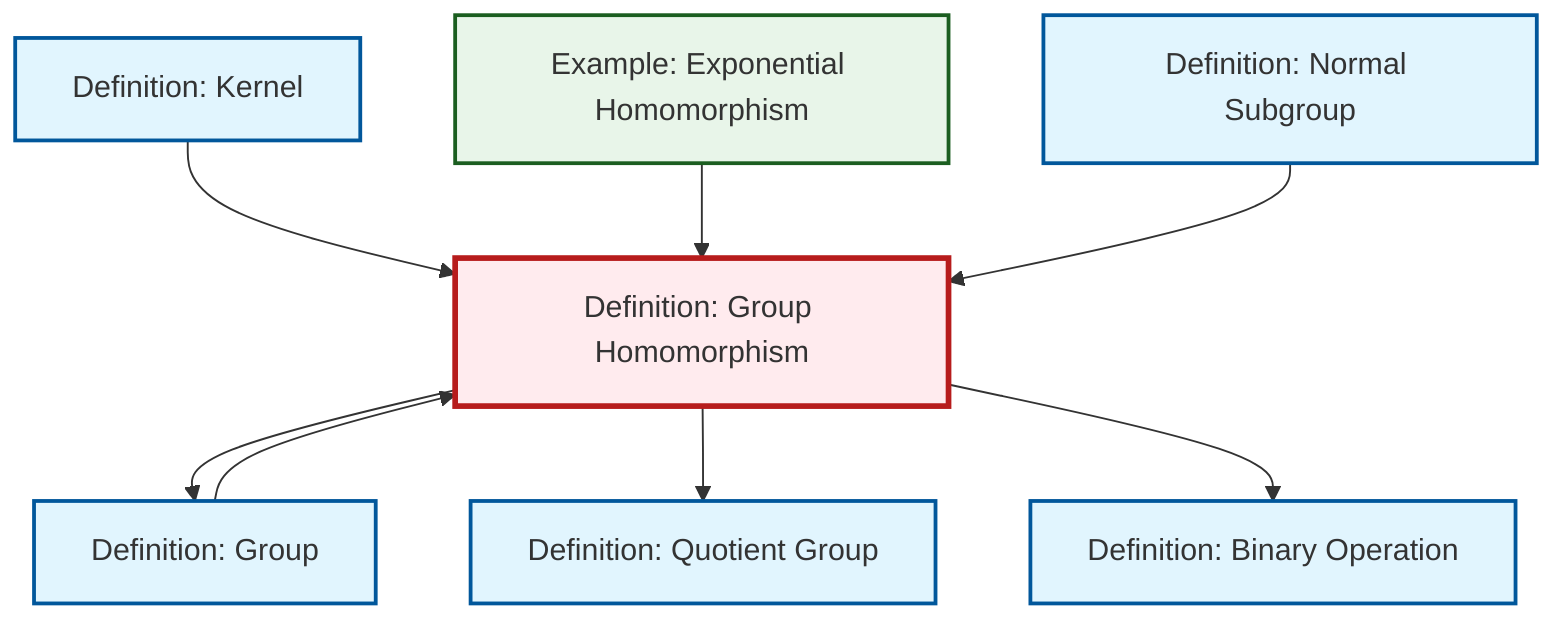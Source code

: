 graph TD
    classDef definition fill:#e1f5fe,stroke:#01579b,stroke-width:2px
    classDef theorem fill:#f3e5f5,stroke:#4a148c,stroke-width:2px
    classDef axiom fill:#fff3e0,stroke:#e65100,stroke-width:2px
    classDef example fill:#e8f5e9,stroke:#1b5e20,stroke-width:2px
    classDef current fill:#ffebee,stroke:#b71c1c,stroke-width:3px
    ex-exponential-homomorphism["Example: Exponential Homomorphism"]:::example
    def-normal-subgroup["Definition: Normal Subgroup"]:::definition
    def-kernel["Definition: Kernel"]:::definition
    def-group["Definition: Group"]:::definition
    def-homomorphism["Definition: Group Homomorphism"]:::definition
    def-quotient-group["Definition: Quotient Group"]:::definition
    def-binary-operation["Definition: Binary Operation"]:::definition
    def-homomorphism --> def-group
    def-kernel --> def-homomorphism
    def-group --> def-homomorphism
    def-homomorphism --> def-quotient-group
    ex-exponential-homomorphism --> def-homomorphism
    def-homomorphism --> def-binary-operation
    def-normal-subgroup --> def-homomorphism
    class def-homomorphism current